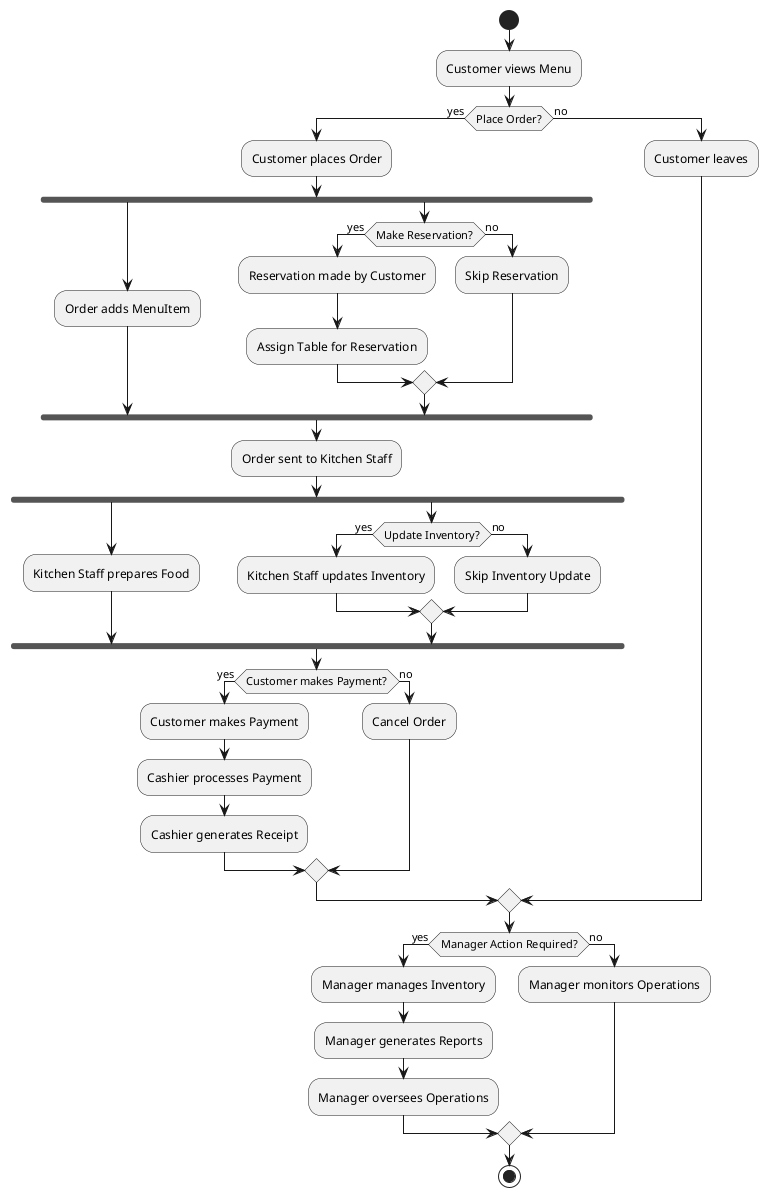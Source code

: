 @startuml

start

:Customer views Menu;

if (Place Order?) then (yes)
    :Customer places Order;
    
    fork
        :Order adds MenuItem;
    fork again
        if (Make Reservation?) then (yes)
            :Reservation made by Customer;
            :Assign Table for Reservation;
        else (no)
            :Skip Reservation;
        endif
    end fork
    
    :Order sent to Kitchen Staff;
    
    fork
        :Kitchen Staff prepares Food;
    fork again
        if (Update Inventory?) then (yes)
            :Kitchen Staff updates Inventory;
        else (no)
            :Skip Inventory Update;
        endif
    end fork
    
    if (Customer makes Payment?) then (yes)
        :Customer makes Payment;
        :Cashier processes Payment;
        :Cashier generates Receipt;
    else (no)
        :Cancel Order;
    endif
else (no)
    :Customer leaves;
endif

if (Manager Action Required?) then (yes)
    :Manager manages Inventory;
    :Manager generates Reports;
    :Manager oversees Operations;
else (no)
    :Manager monitors Operations;
endif

stop

@enduml